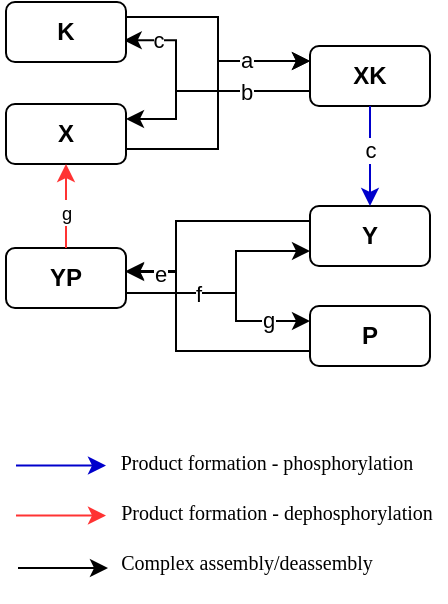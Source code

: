 <mxfile version="14.9.6" type="github">
  <diagram id="msztntWeUJczKLSn1g-O" name="Page-1">
    <mxGraphModel dx="983" dy="518" grid="1" gridSize="10" guides="1" tooltips="1" connect="1" arrows="1" fold="1" page="1" pageScale="1" pageWidth="827" pageHeight="1169" math="0" shadow="0">
      <root>
        <mxCell id="0" />
        <mxCell id="1" parent="0" />
        <mxCell id="sE3w0XTqBgx6vdSFThgq-39" value="&lt;div class=&quot;page&quot; title=&quot;Page 1&quot;&gt;&lt;div class=&quot;section&quot; style=&quot;background-color: rgb(255 , 255 , 255)&quot;&gt;&lt;div class=&quot;layoutArea&quot;&gt;&lt;div class=&quot;column&quot;&gt;&lt;p&gt;&lt;span style=&quot;font-family: &amp;#34;calibri&amp;#34;&quot;&gt;&lt;font style=&quot;font-size: 10px&quot;&gt;Complex assembly/deassembly&lt;/font&gt;&lt;/span&gt;&lt;/p&gt;&lt;/div&gt;&lt;/div&gt;&lt;/div&gt;&lt;/div&gt;" style="text;html=1;align=center;verticalAlign=middle;resizable=0;points=[];autosize=1;strokeColor=none;" vertex="1" parent="1">
          <mxGeometry x="325" y="370" width="140" height="40" as="geometry" />
        </mxCell>
        <mxCell id="sE3w0XTqBgx6vdSFThgq-42" value="&lt;div class=&quot;page&quot; title=&quot;Page 1&quot;&gt;&lt;div class=&quot;section&quot; style=&quot;background-color: rgb(255 , 255 , 255)&quot;&gt;&lt;div class=&quot;layoutArea&quot;&gt;&lt;div class=&quot;column&quot;&gt;&lt;p&gt;&lt;span style=&quot;font-family: &amp;#34;calibri&amp;#34;&quot;&gt;&lt;font style=&quot;font-size: 10px&quot;&gt;Product formation - phosphorylation&lt;/font&gt;&lt;/span&gt;&lt;/p&gt;&lt;/div&gt;&lt;/div&gt;&lt;/div&gt;&lt;/div&gt;" style="text;html=1;align=center;verticalAlign=middle;resizable=0;points=[];autosize=1;strokeColor=none;" vertex="1" parent="1">
          <mxGeometry x="325" y="320" width="160" height="40" as="geometry" />
        </mxCell>
        <mxCell id="sE3w0XTqBgx6vdSFThgq-43" value="&lt;div class=&quot;page&quot; title=&quot;Page 1&quot;&gt;&lt;div class=&quot;section&quot; style=&quot;background-color: rgb(255 , 255 , 255)&quot;&gt;&lt;div class=&quot;layoutArea&quot;&gt;&lt;div class=&quot;column&quot;&gt;&lt;p&gt;&lt;span style=&quot;font-family: &amp;#34;calibri&amp;#34; ; font-size: 10px&quot;&gt;Product formation -&lt;/span&gt;&lt;span style=&quot;font-family: &amp;#34;calibri&amp;#34; ; font-size: 10px&quot;&gt;&amp;nbsp;d&lt;/span&gt;&lt;span style=&quot;font-family: &amp;#34;calibri&amp;#34;&quot;&gt;&lt;font style=&quot;font-size: 10px&quot;&gt;ephosphorylation&lt;/font&gt;&lt;/span&gt;&lt;/p&gt;&lt;/div&gt;&lt;/div&gt;&lt;/div&gt;&lt;/div&gt;" style="text;html=1;align=center;verticalAlign=middle;resizable=0;points=[];autosize=1;strokeColor=none;" vertex="1" parent="1">
          <mxGeometry x="325" y="345" width="170" height="40" as="geometry" />
        </mxCell>
        <mxCell id="sE3w0XTqBgx6vdSFThgq-48" style="edgeStyle=orthogonalEdgeStyle;rounded=0;orthogonalLoop=1;jettySize=auto;html=1;endArrow=classic;endFill=1;" edge="1" parent="1">
          <mxGeometry relative="1" as="geometry">
            <mxPoint x="281" y="393" as="sourcePoint" />
            <mxPoint x="326" y="393" as="targetPoint" />
            <Array as="points">
              <mxPoint x="291" y="393" />
              <mxPoint x="291" y="393" />
            </Array>
          </mxGeometry>
        </mxCell>
        <mxCell id="sE3w0XTqBgx6vdSFThgq-49" style="edgeStyle=orthogonalEdgeStyle;rounded=0;orthogonalLoop=1;jettySize=auto;html=1;endArrow=classic;endFill=1;strokeColor=#0000CC;" edge="1" parent="1">
          <mxGeometry relative="1" as="geometry">
            <mxPoint x="280" y="341.76" as="sourcePoint" />
            <mxPoint x="325" y="341.76" as="targetPoint" />
            <Array as="points">
              <mxPoint x="290" y="341.76" />
              <mxPoint x="290" y="341.76" />
            </Array>
          </mxGeometry>
        </mxCell>
        <mxCell id="sE3w0XTqBgx6vdSFThgq-50" style="edgeStyle=orthogonalEdgeStyle;rounded=0;orthogonalLoop=1;jettySize=auto;html=1;endArrow=classic;endFill=1;strokeColor=#FF3333;" edge="1" parent="1">
          <mxGeometry relative="1" as="geometry">
            <mxPoint x="280" y="366.76" as="sourcePoint" />
            <mxPoint x="325" y="366.76" as="targetPoint" />
            <Array as="points">
              <mxPoint x="290" y="366.76" />
              <mxPoint x="290" y="366.76" />
            </Array>
          </mxGeometry>
        </mxCell>
        <mxCell id="sE3w0XTqBgx6vdSFThgq-71" style="edgeStyle=orthogonalEdgeStyle;rounded=0;orthogonalLoop=1;jettySize=auto;html=1;exitX=1;exitY=0.75;exitDx=0;exitDy=0;entryX=0;entryY=0.25;entryDx=0;entryDy=0;" edge="1" parent="1" source="sE3w0XTqBgx6vdSFThgq-56" target="sE3w0XTqBgx6vdSFThgq-57">
          <mxGeometry relative="1" as="geometry" />
        </mxCell>
        <mxCell id="sE3w0XTqBgx6vdSFThgq-56" value="&lt;b&gt;X&lt;/b&gt;" style="rounded=1;whiteSpace=wrap;html=1;" vertex="1" parent="1">
          <mxGeometry x="275" y="161" width="60" height="30" as="geometry" />
        </mxCell>
        <mxCell id="sE3w0XTqBgx6vdSFThgq-72" style="edgeStyle=orthogonalEdgeStyle;rounded=0;orthogonalLoop=1;jettySize=auto;html=1;exitX=0;exitY=0.75;exitDx=0;exitDy=0;entryX=0.981;entryY=0.638;entryDx=0;entryDy=0;entryPerimeter=0;" edge="1" parent="1" source="sE3w0XTqBgx6vdSFThgq-57" target="sE3w0XTqBgx6vdSFThgq-60">
          <mxGeometry relative="1" as="geometry">
            <Array as="points">
              <mxPoint x="360" y="155" />
              <mxPoint x="360" y="129" />
            </Array>
          </mxGeometry>
        </mxCell>
        <mxCell id="sE3w0XTqBgx6vdSFThgq-82" value="c" style="edgeLabel;html=1;align=center;verticalAlign=middle;resizable=0;points=[];" vertex="1" connectable="0" parent="sE3w0XTqBgx6vdSFThgq-72">
          <mxGeometry x="0.719" relative="1" as="geometry">
            <mxPoint as="offset" />
          </mxGeometry>
        </mxCell>
        <mxCell id="sE3w0XTqBgx6vdSFThgq-73" style="edgeStyle=orthogonalEdgeStyle;rounded=0;orthogonalLoop=1;jettySize=auto;html=1;exitX=0;exitY=0.75;exitDx=0;exitDy=0;entryX=1;entryY=0.25;entryDx=0;entryDy=0;" edge="1" parent="1" source="sE3w0XTqBgx6vdSFThgq-57" target="sE3w0XTqBgx6vdSFThgq-56">
          <mxGeometry relative="1" as="geometry">
            <mxPoint x="340" y="176" as="targetPoint" />
            <Array as="points">
              <mxPoint x="360" y="155" />
              <mxPoint x="360" y="169" />
            </Array>
          </mxGeometry>
        </mxCell>
        <mxCell id="sE3w0XTqBgx6vdSFThgq-83" value="b" style="edgeLabel;html=1;align=center;verticalAlign=middle;resizable=0;points=[];" vertex="1" connectable="0" parent="sE3w0XTqBgx6vdSFThgq-73">
          <mxGeometry x="-0.384" relative="1" as="geometry">
            <mxPoint as="offset" />
          </mxGeometry>
        </mxCell>
        <mxCell id="sE3w0XTqBgx6vdSFThgq-57" value="&lt;b&gt;XK&lt;/b&gt;" style="rounded=1;whiteSpace=wrap;html=1;" vertex="1" parent="1">
          <mxGeometry x="427" y="132" width="60" height="30" as="geometry" />
        </mxCell>
        <mxCell id="sE3w0XTqBgx6vdSFThgq-75" style="edgeStyle=orthogonalEdgeStyle;rounded=0;orthogonalLoop=1;jettySize=auto;html=1;exitX=1;exitY=0.75;exitDx=0;exitDy=0;entryX=0;entryY=0.75;entryDx=0;entryDy=0;" edge="1" parent="1" source="sE3w0XTqBgx6vdSFThgq-58" target="sE3w0XTqBgx6vdSFThgq-59">
          <mxGeometry relative="1" as="geometry">
            <mxPoint x="335" y="259.5" as="sourcePoint" />
            <Array as="points">
              <mxPoint x="390" y="256" />
              <mxPoint x="390" y="234" />
            </Array>
          </mxGeometry>
        </mxCell>
        <mxCell id="sE3w0XTqBgx6vdSFThgq-76" style="edgeStyle=orthogonalEdgeStyle;rounded=0;orthogonalLoop=1;jettySize=auto;html=1;exitX=1;exitY=0.75;exitDx=0;exitDy=0;entryX=0;entryY=0.25;entryDx=0;entryDy=0;" edge="1" parent="1" source="sE3w0XTqBgx6vdSFThgq-58" target="sE3w0XTqBgx6vdSFThgq-61">
          <mxGeometry relative="1" as="geometry">
            <mxPoint x="335" y="259.5" as="sourcePoint" />
            <Array as="points">
              <mxPoint x="390" y="256" />
              <mxPoint x="390" y="270" />
            </Array>
          </mxGeometry>
        </mxCell>
        <mxCell id="sE3w0XTqBgx6vdSFThgq-84" value="f" style="edgeLabel;html=1;align=center;verticalAlign=middle;resizable=0;points=[];" vertex="1" connectable="0" parent="sE3w0XTqBgx6vdSFThgq-76">
          <mxGeometry x="-0.319" relative="1" as="geometry">
            <mxPoint as="offset" />
          </mxGeometry>
        </mxCell>
        <mxCell id="sE3w0XTqBgx6vdSFThgq-87" value="g" style="edgeLabel;html=1;align=center;verticalAlign=middle;resizable=0;points=[];" vertex="1" connectable="0" parent="sE3w0XTqBgx6vdSFThgq-76">
          <mxGeometry x="0.605" y="1" relative="1" as="geometry">
            <mxPoint as="offset" />
          </mxGeometry>
        </mxCell>
        <mxCell id="sE3w0XTqBgx6vdSFThgq-58" value="&lt;b&gt;YP&lt;/b&gt;" style="rounded=1;whiteSpace=wrap;html=1;" vertex="1" parent="1">
          <mxGeometry x="275" y="233" width="60" height="30" as="geometry" />
        </mxCell>
        <mxCell id="sE3w0XTqBgx6vdSFThgq-67" style="edgeStyle=orthogonalEdgeStyle;rounded=0;orthogonalLoop=1;jettySize=auto;html=1;exitX=0;exitY=0.25;exitDx=0;exitDy=0;" edge="1" parent="1" source="sE3w0XTqBgx6vdSFThgq-59">
          <mxGeometry relative="1" as="geometry">
            <mxPoint x="335" y="245" as="targetPoint" />
            <Array as="points">
              <mxPoint x="360" y="220" />
              <mxPoint x="360" y="245" />
            </Array>
          </mxGeometry>
        </mxCell>
        <mxCell id="sE3w0XTqBgx6vdSFThgq-59" value="&lt;b&gt;Y&lt;/b&gt;" style="rounded=1;whiteSpace=wrap;html=1;" vertex="1" parent="1">
          <mxGeometry x="427" y="212" width="60" height="30" as="geometry" />
        </mxCell>
        <mxCell id="sE3w0XTqBgx6vdSFThgq-62" style="edgeStyle=orthogonalEdgeStyle;rounded=0;orthogonalLoop=1;jettySize=auto;html=1;exitX=1;exitY=0.25;exitDx=0;exitDy=0;entryX=0;entryY=0.25;entryDx=0;entryDy=0;" edge="1" parent="1" source="sE3w0XTqBgx6vdSFThgq-60" target="sE3w0XTqBgx6vdSFThgq-57">
          <mxGeometry relative="1" as="geometry">
            <mxPoint x="500" y="110" as="targetPoint" />
          </mxGeometry>
        </mxCell>
        <mxCell id="sE3w0XTqBgx6vdSFThgq-81" value="a" style="edgeLabel;html=1;align=center;verticalAlign=middle;resizable=0;points=[];" vertex="1" connectable="0" parent="sE3w0XTqBgx6vdSFThgq-62">
          <mxGeometry x="0.435" y="1" relative="1" as="geometry">
            <mxPoint as="offset" />
          </mxGeometry>
        </mxCell>
        <mxCell id="sE3w0XTqBgx6vdSFThgq-60" value="&lt;b&gt;K&lt;/b&gt;" style="rounded=1;whiteSpace=wrap;html=1;" vertex="1" parent="1">
          <mxGeometry x="275" y="110" width="60" height="30" as="geometry" />
        </mxCell>
        <mxCell id="sE3w0XTqBgx6vdSFThgq-74" style="edgeStyle=orthogonalEdgeStyle;rounded=0;orthogonalLoop=1;jettySize=auto;html=1;entryX=1;entryY=0.25;entryDx=0;entryDy=0;exitX=0;exitY=0.75;exitDx=0;exitDy=0;" edge="1" parent="1" source="sE3w0XTqBgx6vdSFThgq-61">
          <mxGeometry relative="1" as="geometry">
            <mxPoint x="427" y="312" as="sourcePoint" />
            <mxPoint x="335" y="244.5" as="targetPoint" />
            <Array as="points">
              <mxPoint x="360" y="285" />
              <mxPoint x="360" y="245" />
            </Array>
          </mxGeometry>
        </mxCell>
        <mxCell id="sE3w0XTqBgx6vdSFThgq-88" value="e" style="edgeLabel;html=1;align=center;verticalAlign=middle;resizable=0;points=[];" vertex="1" connectable="0" parent="sE3w0XTqBgx6vdSFThgq-74">
          <mxGeometry x="0.743" y="1" relative="1" as="geometry">
            <mxPoint as="offset" />
          </mxGeometry>
        </mxCell>
        <mxCell id="sE3w0XTqBgx6vdSFThgq-61" value="&lt;b&gt;P&lt;/b&gt;" style="rounded=1;whiteSpace=wrap;html=1;" vertex="1" parent="1">
          <mxGeometry x="427" y="262" width="60" height="30" as="geometry" />
        </mxCell>
        <mxCell id="sE3w0XTqBgx6vdSFThgq-77" style="edgeStyle=orthogonalEdgeStyle;rounded=0;orthogonalLoop=1;jettySize=auto;html=1;strokeColor=#0000CC;exitX=0.5;exitY=1;exitDx=0;exitDy=0;entryX=0.5;entryY=0;entryDx=0;entryDy=0;" edge="1" parent="1" source="sE3w0XTqBgx6vdSFThgq-57" target="sE3w0XTqBgx6vdSFThgq-59">
          <mxGeometry relative="1" as="geometry">
            <Array as="points" />
            <mxPoint x="402" y="367.5" as="sourcePoint" />
            <mxPoint x="560" y="220" as="targetPoint" />
          </mxGeometry>
        </mxCell>
        <mxCell id="sE3w0XTqBgx6vdSFThgq-78" value="c" style="edgeLabel;html=1;align=center;verticalAlign=middle;resizable=0;points=[];" vertex="1" connectable="0" parent="sE3w0XTqBgx6vdSFThgq-77">
          <mxGeometry x="-0.125" relative="1" as="geometry">
            <mxPoint as="offset" />
          </mxGeometry>
        </mxCell>
        <mxCell id="sE3w0XTqBgx6vdSFThgq-79" style="edgeStyle=orthogonalEdgeStyle;rounded=0;orthogonalLoop=1;jettySize=auto;html=1;exitX=0.5;exitY=0;exitDx=0;exitDy=0;entryX=0.5;entryY=1;entryDx=0;entryDy=0;strokeColor=#FF3333;" edge="1" parent="1" source="sE3w0XTqBgx6vdSFThgq-58" target="sE3w0XTqBgx6vdSFThgq-56">
          <mxGeometry relative="1" as="geometry">
            <mxPoint x="220" y="220" as="sourcePoint" />
            <mxPoint x="220" y="300" as="targetPoint" />
          </mxGeometry>
        </mxCell>
        <mxCell id="sE3w0XTqBgx6vdSFThgq-80" value="&lt;span style=&quot;font-size: 9.167px&quot;&gt;g&lt;/span&gt;" style="edgeLabel;html=1;align=center;verticalAlign=middle;resizable=0;points=[];" vertex="1" connectable="0" parent="sE3w0XTqBgx6vdSFThgq-79">
          <mxGeometry x="-0.142" relative="1" as="geometry">
            <mxPoint as="offset" />
          </mxGeometry>
        </mxCell>
      </root>
    </mxGraphModel>
  </diagram>
</mxfile>
